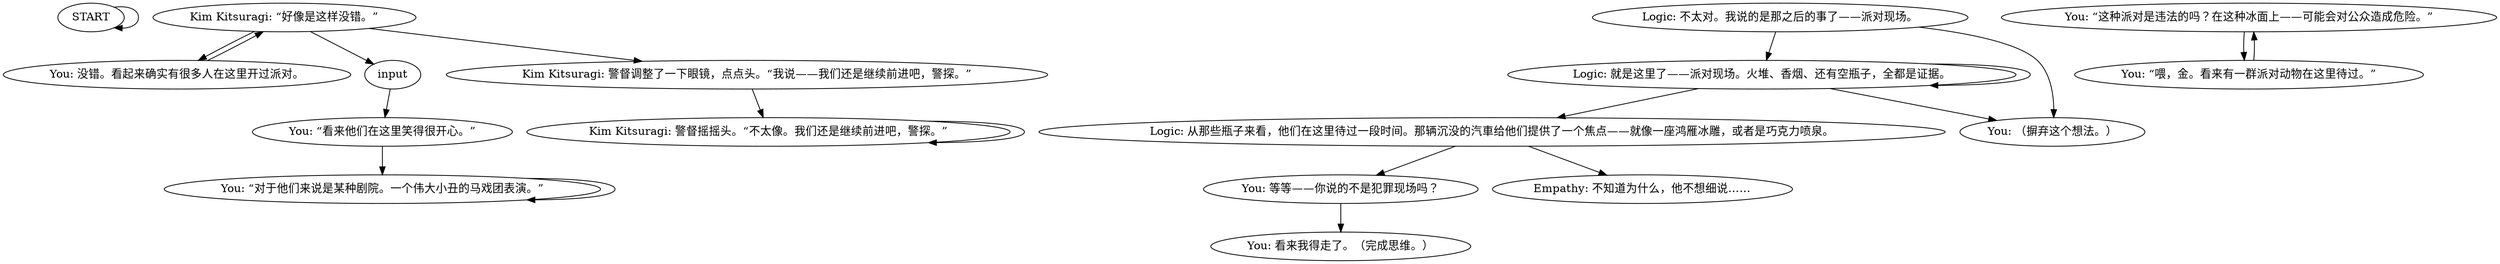 # COAST ORB / laughingatscene
# Convo with Logic about the scene of the party
# ==================================================
digraph G {
	  0 [label="START"];
	  1 [label="input"];
	  2 [label="You: “对于他们来说是某种剧院。一个伟大小丑的马戏团表演。”"];
	  3 [label="Kim Kitsuragi: 警督调整了一下眼镜，点点头。“我说——我们还是继续前进吧，警探。”"];
	  4 [label="You: “看来他们在这里笑得很开心。”"];
	  5 [label="Logic: 就是这里了——派对现场。火堆、香烟、还有空瓶子，全都是证据。"];
	  6 [label="You: 没错。看起来确实有很多人在这里开过派对。"];
	  7 [label="You: “这种派对是违法的吗？在这种冰面上——可能会对公众造成危险。”"];
	  8 [label="Kim Kitsuragi: “好像是这样没错。”"];
	  9 [label="Logic: 从那些瓶子来看，他们在这里待过一段时间。那辆沉没的汽車给他们提供了一个焦点——就像一座鸿雁冰雕，或者是巧克力喷泉。"];
	  10 [label="You: 等等——你说的不是犯罪现场吗？"];
	  11 [label="You: “喂，金。看来有一群派对动物在这里待过。”"];
	  12 [label="Kim Kitsuragi: 警督摇摇头。“不太像。我们还是继续前进吧，警探。”"];
	  13 [label="Empathy: 不知道为什么，他不想细说……"];
	  14 [label="You: 看来我得走了。（完成思维。）"];
	  15 [label="Logic: 不太对。我说的是那之后的事了——派对现场。"];
	  16 [label="You: （摒弃这个想法。）"];
	  0 -> 0
	  1 -> 4
	  2 -> 2
	  3 -> 12
	  4 -> 2
	  5 -> 16
	  5 -> 9
	  5 -> 5
	  6 -> 8
	  7 -> 11
	  8 -> 1
	  8 -> 3
	  8 -> 6
	  9 -> 10
	  9 -> 13
	  10 -> 14
	  11 -> 7
	  12 -> 12
	  15 -> 16
	  15 -> 5
}

